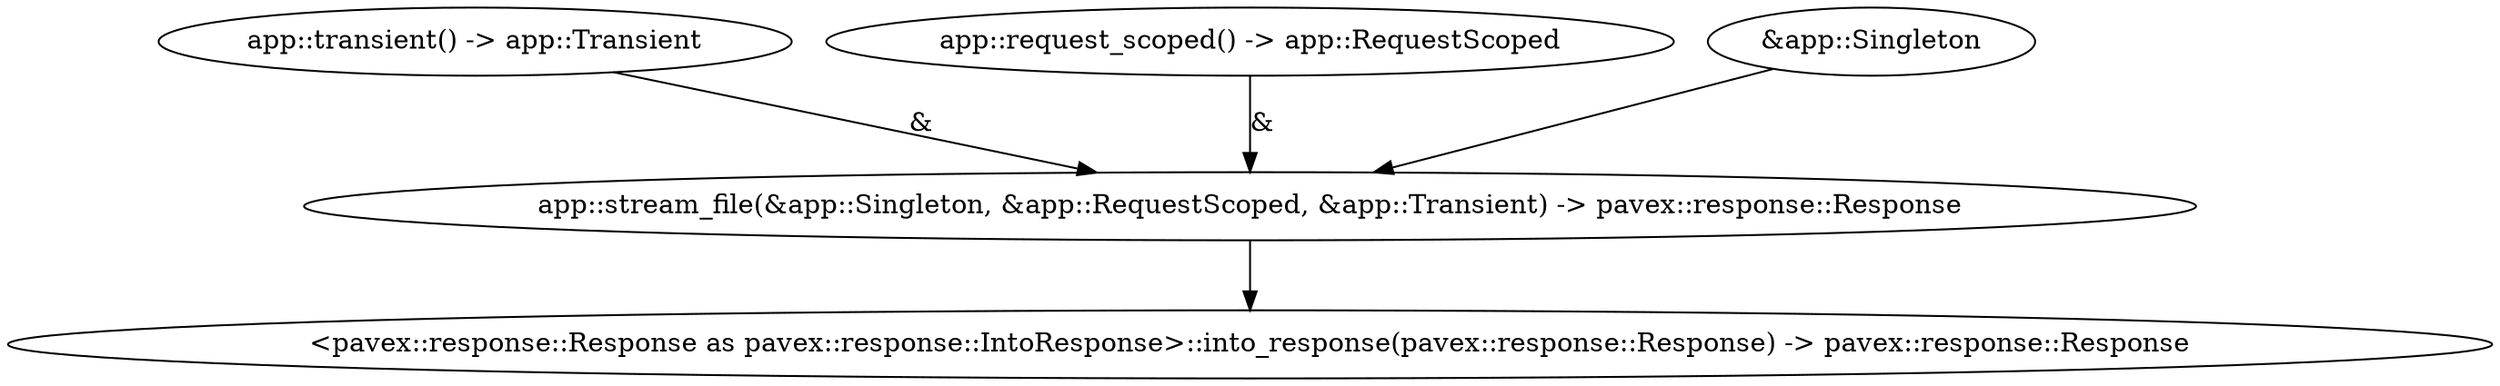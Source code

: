 digraph "GET /home - 0" {
    0 [ label = "app::stream_file(&app::Singleton, &app::RequestScoped, &app::Transient) -> pavex::response::Response"]
    1 [ label = "app::transient() -> app::Transient"]
    2 [ label = "app::request_scoped() -> app::RequestScoped"]
    4 [ label = "<pavex::response::Response as pavex::response::IntoResponse>::into_response(pavex::response::Response) -> pavex::response::Response"]
    5 [ label = "&app::Singleton"]
    1 -> 0 [ label = "&"]
    2 -> 0 [ label = "&"]
    0 -> 4 [ ]
    5 -> 0 [ ]
}

digraph "* /home - 0" {
    0 [ label = "pavex::router::default_fallback() -> pavex::response::Response<http_body_util::Empty<bytes::Bytes>>"]
    1 [ label = "<pavex::response::Response::<http_body_util::Empty::<bytes::Bytes>> as pavex::response::IntoResponse>::into_response(pavex::response::Response<http_body_util::Empty<bytes::Bytes>>) -> pavex::response::Response"]
    0 -> 1 [ ]
}

digraph app_state {
    0 [ label = "crate::ApplicationState(app::Singleton) -> crate::ApplicationState"]
    1 [ label = "app::Singleton::new() -> app::Singleton"]
    1 -> 0 [ ]
}